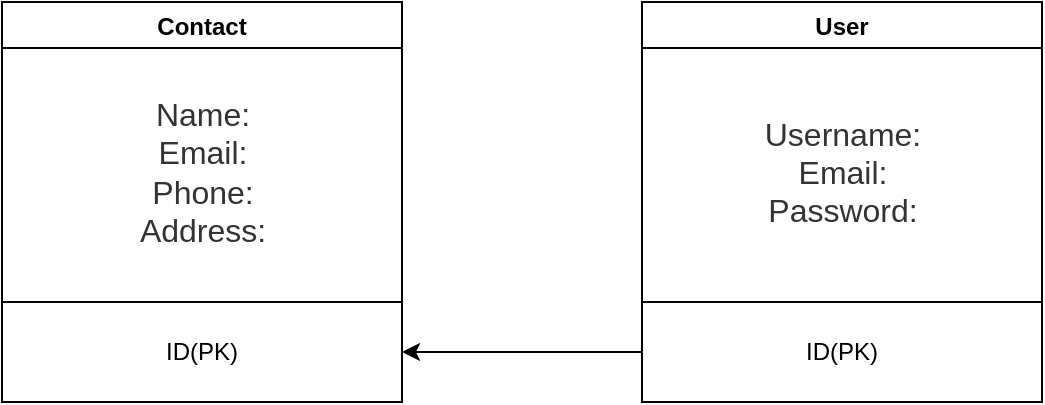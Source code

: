 <mxfile version="24.5.2" type="github">
  <diagram name="Страница — 1" id="lcfQLkXBKduHPgVKo9eG">
    <mxGraphModel dx="955" dy="482" grid="1" gridSize="10" guides="1" tooltips="1" connect="1" arrows="1" fold="1" page="1" pageScale="1" pageWidth="827" pageHeight="1169" math="0" shadow="0">
      <root>
        <mxCell id="0" />
        <mxCell id="1" parent="0" />
        <mxCell id="QNJieMrCpYPd8UyYn-tG-1" value="Contact" style="swimlane;" vertex="1" parent="1">
          <mxGeometry x="40" y="200" width="200" height="200" as="geometry" />
        </mxCell>
        <mxCell id="QNJieMrCpYPd8UyYn-tG-2" value="ID(PK)" style="rounded=0;whiteSpace=wrap;html=1;" vertex="1" parent="QNJieMrCpYPd8UyYn-tG-1">
          <mxGeometry y="150" width="200" height="50" as="geometry" />
        </mxCell>
        <mxCell id="QNJieMrCpYPd8UyYn-tG-4" value="&lt;span style=&quot;color: rgb(51, 51, 51); font-family: Arial, sans-serif; font-size: medium; text-wrap: wrap; background-color: rgb(255, 255, 255);&quot;&gt;Name:&lt;/span&gt;&lt;br style=&quot;color: rgb(51, 51, 51); font-family: Arial, sans-serif; font-size: medium; text-wrap: wrap; background-color: rgb(255, 255, 255);&quot;&gt;&lt;span style=&quot;color: rgb(51, 51, 51); font-family: Arial, sans-serif; font-size: medium; text-wrap: wrap; background-color: rgb(255, 255, 255);&quot;&gt;Email:&lt;/span&gt;&lt;br style=&quot;color: rgb(51, 51, 51); font-family: Arial, sans-serif; font-size: medium; text-wrap: wrap; background-color: rgb(255, 255, 255);&quot;&gt;&lt;span style=&quot;color: rgb(51, 51, 51); font-family: Arial, sans-serif; font-size: medium; text-wrap: wrap; background-color: rgb(255, 255, 255);&quot;&gt;Phone:&lt;/span&gt;&lt;br style=&quot;color: rgb(51, 51, 51); font-family: Arial, sans-serif; font-size: medium; text-wrap: wrap; background-color: rgb(255, 255, 255);&quot;&gt;&lt;div style=&quot;&quot;&gt;&lt;span style=&quot;text-wrap: wrap; color: rgb(51, 51, 51); font-family: Arial, sans-serif; font-size: medium; background-color: rgb(255, 255, 255);&quot;&gt;Address:&lt;/span&gt;&lt;/div&gt;" style="text;html=1;align=center;verticalAlign=middle;resizable=0;points=[];autosize=1;strokeColor=none;fillColor=none;" vertex="1" parent="QNJieMrCpYPd8UyYn-tG-1">
          <mxGeometry x="55" y="40" width="90" height="90" as="geometry" />
        </mxCell>
        <mxCell id="QNJieMrCpYPd8UyYn-tG-10" value="User" style="swimlane;" vertex="1" parent="1">
          <mxGeometry x="360" y="200" width="200" height="200" as="geometry" />
        </mxCell>
        <mxCell id="QNJieMrCpYPd8UyYn-tG-11" value="ID(PK)" style="rounded=0;whiteSpace=wrap;html=1;" vertex="1" parent="QNJieMrCpYPd8UyYn-tG-10">
          <mxGeometry y="150" width="200" height="50" as="geometry" />
        </mxCell>
        <mxCell id="QNJieMrCpYPd8UyYn-tG-12" value="&lt;font size=&quot;3&quot; face=&quot;Arial, sans-serif&quot; color=&quot;#333333&quot;&gt;&lt;span style=&quot;text-wrap: wrap; background-color: rgb(255, 255, 255);&quot;&gt;Username:&lt;/span&gt;&lt;/font&gt;&lt;div&gt;&lt;font size=&quot;3&quot; face=&quot;Arial, sans-serif&quot; color=&quot;#333333&quot;&gt;&lt;span style=&quot;text-wrap: wrap; background-color: rgb(255, 255, 255);&quot;&gt;Email:&lt;/span&gt;&lt;/font&gt;&lt;/div&gt;&lt;div&gt;&lt;font size=&quot;3&quot; face=&quot;Arial, sans-serif&quot; color=&quot;#333333&quot;&gt;&lt;span style=&quot;text-wrap: wrap; background-color: rgb(255, 255, 255);&quot;&gt;Password:&lt;/span&gt;&lt;/font&gt;&lt;/div&gt;" style="text;html=1;align=center;verticalAlign=middle;resizable=0;points=[];autosize=1;strokeColor=none;fillColor=none;" vertex="1" parent="QNJieMrCpYPd8UyYn-tG-10">
          <mxGeometry x="50" y="50" width="100" height="70" as="geometry" />
        </mxCell>
        <mxCell id="QNJieMrCpYPd8UyYn-tG-13" style="edgeStyle=orthogonalEdgeStyle;rounded=0;orthogonalLoop=1;jettySize=auto;html=1;" edge="1" parent="1" source="QNJieMrCpYPd8UyYn-tG-11" target="QNJieMrCpYPd8UyYn-tG-2">
          <mxGeometry relative="1" as="geometry" />
        </mxCell>
      </root>
    </mxGraphModel>
  </diagram>
</mxfile>
